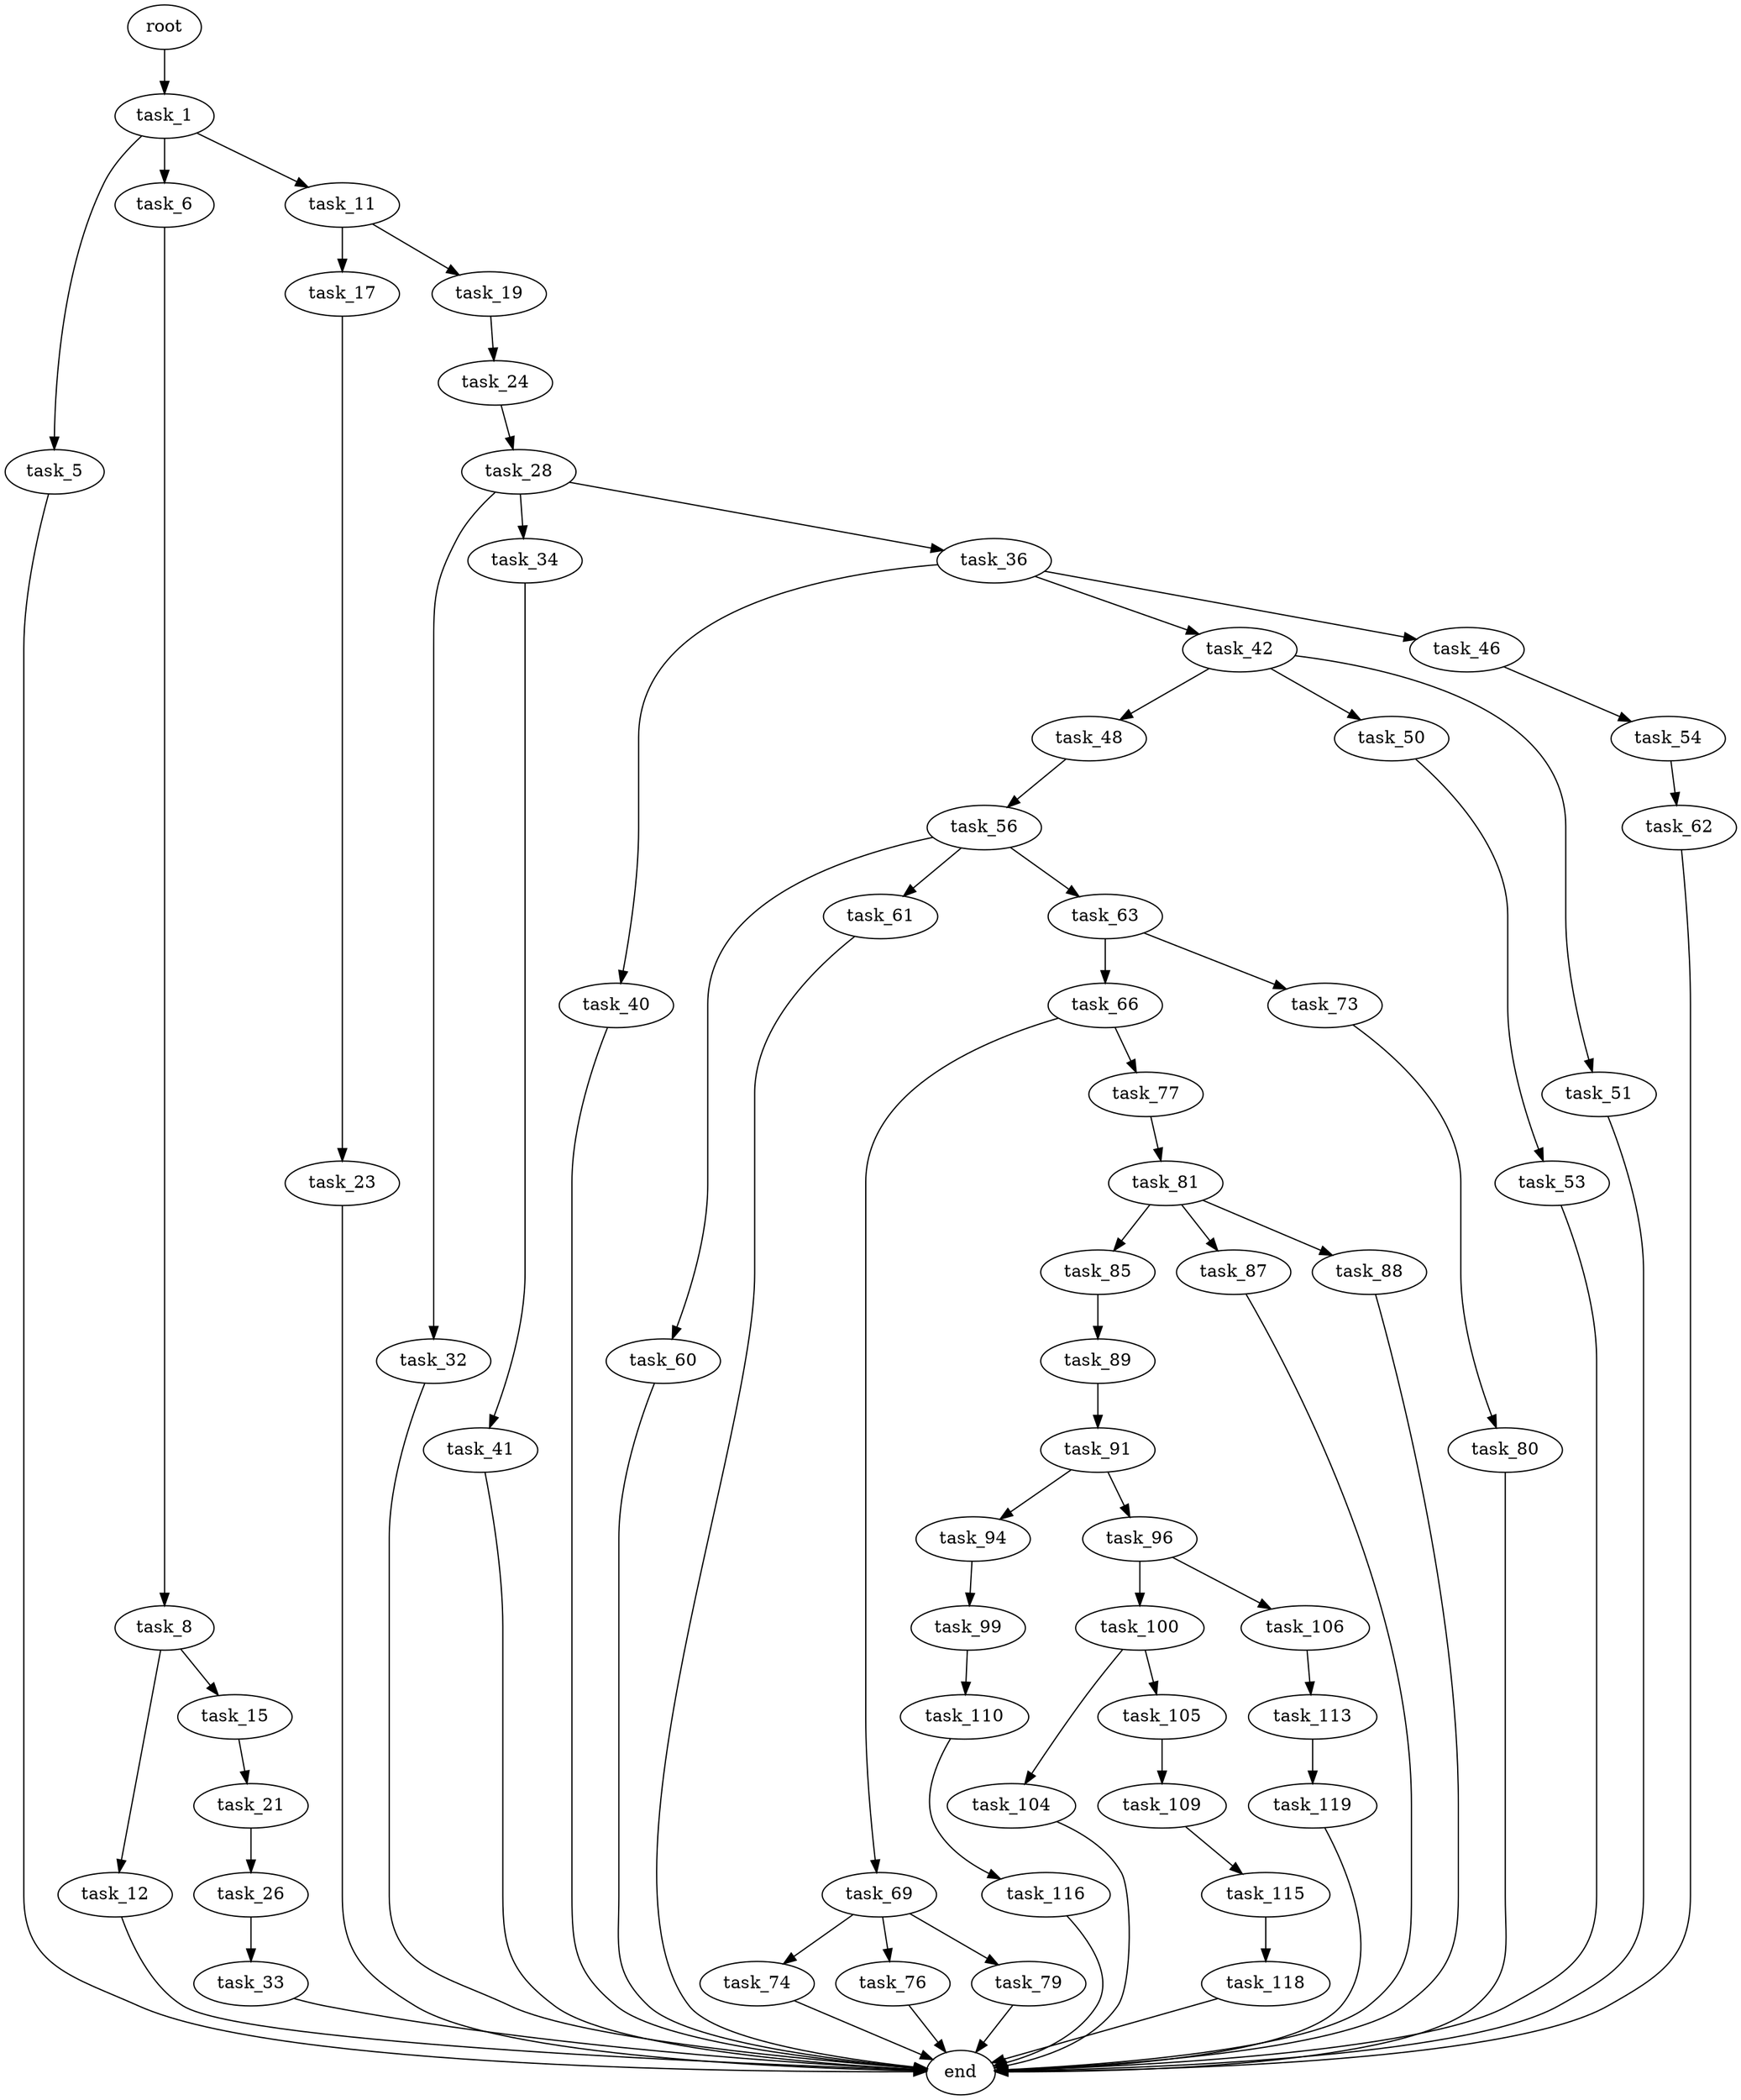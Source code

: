 digraph G {
  root [size="0.000000"];
  task_1 [size="2074253407.000000"];
  task_5 [size="782757789696.000000"];
  task_6 [size="289773799179.000000"];
  task_11 [size="3385666506.000000"];
  end [size="0.000000"];
  task_8 [size="584686114101.000000"];
  task_12 [size="782757789696.000000"];
  task_15 [size="51370170650.000000"];
  task_17 [size="5231442477.000000"];
  task_19 [size="2738304346.000000"];
  task_21 [size="28991029248.000000"];
  task_23 [size="40546819645.000000"];
  task_24 [size="772599050.000000"];
  task_26 [size="701226525012.000000"];
  task_28 [size="782757789696.000000"];
  task_33 [size="483259428089.000000"];
  task_32 [size="32147175829.000000"];
  task_34 [size="244681207643.000000"];
  task_36 [size="31360826340.000000"];
  task_41 [size="193498032703.000000"];
  task_40 [size="2644158870.000000"];
  task_42 [size="368293445632.000000"];
  task_46 [size="24771127444.000000"];
  task_48 [size="1073741824000.000000"];
  task_50 [size="549755813888.000000"];
  task_51 [size="368293445632.000000"];
  task_54 [size="1073741824000.000000"];
  task_56 [size="549755813888.000000"];
  task_53 [size="410198810093.000000"];
  task_62 [size="782757789696.000000"];
  task_60 [size="28991029248.000000"];
  task_61 [size="549755813888.000000"];
  task_63 [size="738147536038.000000"];
  task_66 [size="8589934592.000000"];
  task_73 [size="4674515898.000000"];
  task_69 [size="9527316571.000000"];
  task_77 [size="28991029248.000000"];
  task_74 [size="2178565065.000000"];
  task_76 [size="549755813888.000000"];
  task_79 [size="134217728000.000000"];
  task_80 [size="448799103456.000000"];
  task_81 [size="68719476736.000000"];
  task_85 [size="26332403728.000000"];
  task_87 [size="231928233984.000000"];
  task_88 [size="302087220.000000"];
  task_89 [size="68719476736.000000"];
  task_91 [size="134217728000.000000"];
  task_94 [size="11549355570.000000"];
  task_96 [size="468508491397.000000"];
  task_99 [size="163240107306.000000"];
  task_100 [size="2736330112.000000"];
  task_106 [size="3268303714.000000"];
  task_110 [size="177517111404.000000"];
  task_104 [size="5719632457.000000"];
  task_105 [size="436668998085.000000"];
  task_109 [size="1986419921.000000"];
  task_113 [size="8589934592.000000"];
  task_115 [size="231928233984.000000"];
  task_116 [size="48774503012.000000"];
  task_119 [size="22646269916.000000"];
  task_118 [size="11543837031.000000"];

  root -> task_1 [size="1.000000"];
  task_1 -> task_5 [size="75497472.000000"];
  task_1 -> task_6 [size="75497472.000000"];
  task_1 -> task_11 [size="75497472.000000"];
  task_5 -> end [size="1.000000"];
  task_6 -> task_8 [size="209715200.000000"];
  task_11 -> task_17 [size="134217728.000000"];
  task_11 -> task_19 [size="134217728.000000"];
  task_8 -> task_12 [size="679477248.000000"];
  task_8 -> task_15 [size="679477248.000000"];
  task_12 -> end [size="1.000000"];
  task_15 -> task_21 [size="838860800.000000"];
  task_17 -> task_23 [size="209715200.000000"];
  task_19 -> task_24 [size="75497472.000000"];
  task_21 -> task_26 [size="75497472.000000"];
  task_23 -> end [size="1.000000"];
  task_24 -> task_28 [size="75497472.000000"];
  task_26 -> task_33 [size="536870912.000000"];
  task_28 -> task_32 [size="679477248.000000"];
  task_28 -> task_34 [size="679477248.000000"];
  task_28 -> task_36 [size="679477248.000000"];
  task_33 -> end [size="1.000000"];
  task_32 -> end [size="1.000000"];
  task_34 -> task_41 [size="411041792.000000"];
  task_36 -> task_40 [size="536870912.000000"];
  task_36 -> task_42 [size="536870912.000000"];
  task_36 -> task_46 [size="536870912.000000"];
  task_41 -> end [size="1.000000"];
  task_40 -> end [size="1.000000"];
  task_42 -> task_48 [size="411041792.000000"];
  task_42 -> task_50 [size="411041792.000000"];
  task_42 -> task_51 [size="411041792.000000"];
  task_46 -> task_54 [size="33554432.000000"];
  task_48 -> task_56 [size="838860800.000000"];
  task_50 -> task_53 [size="536870912.000000"];
  task_51 -> end [size="1.000000"];
  task_54 -> task_62 [size="838860800.000000"];
  task_56 -> task_60 [size="536870912.000000"];
  task_56 -> task_61 [size="536870912.000000"];
  task_56 -> task_63 [size="536870912.000000"];
  task_53 -> end [size="1.000000"];
  task_62 -> end [size="1.000000"];
  task_60 -> end [size="1.000000"];
  task_61 -> end [size="1.000000"];
  task_63 -> task_66 [size="838860800.000000"];
  task_63 -> task_73 [size="838860800.000000"];
  task_66 -> task_69 [size="33554432.000000"];
  task_66 -> task_77 [size="33554432.000000"];
  task_73 -> task_80 [size="75497472.000000"];
  task_69 -> task_74 [size="301989888.000000"];
  task_69 -> task_76 [size="301989888.000000"];
  task_69 -> task_79 [size="301989888.000000"];
  task_77 -> task_81 [size="75497472.000000"];
  task_74 -> end [size="1.000000"];
  task_76 -> end [size="1.000000"];
  task_79 -> end [size="1.000000"];
  task_80 -> end [size="1.000000"];
  task_81 -> task_85 [size="134217728.000000"];
  task_81 -> task_87 [size="134217728.000000"];
  task_81 -> task_88 [size="134217728.000000"];
  task_85 -> task_89 [size="75497472.000000"];
  task_87 -> end [size="1.000000"];
  task_88 -> end [size="1.000000"];
  task_89 -> task_91 [size="134217728.000000"];
  task_91 -> task_94 [size="209715200.000000"];
  task_91 -> task_96 [size="209715200.000000"];
  task_94 -> task_99 [size="209715200.000000"];
  task_96 -> task_100 [size="301989888.000000"];
  task_96 -> task_106 [size="301989888.000000"];
  task_99 -> task_110 [size="301989888.000000"];
  task_100 -> task_104 [size="209715200.000000"];
  task_100 -> task_105 [size="209715200.000000"];
  task_106 -> task_113 [size="134217728.000000"];
  task_110 -> task_116 [size="134217728.000000"];
  task_104 -> end [size="1.000000"];
  task_105 -> task_109 [size="411041792.000000"];
  task_109 -> task_115 [size="209715200.000000"];
  task_113 -> task_119 [size="33554432.000000"];
  task_115 -> task_118 [size="301989888.000000"];
  task_116 -> end [size="1.000000"];
  task_119 -> end [size="1.000000"];
  task_118 -> end [size="1.000000"];
}
